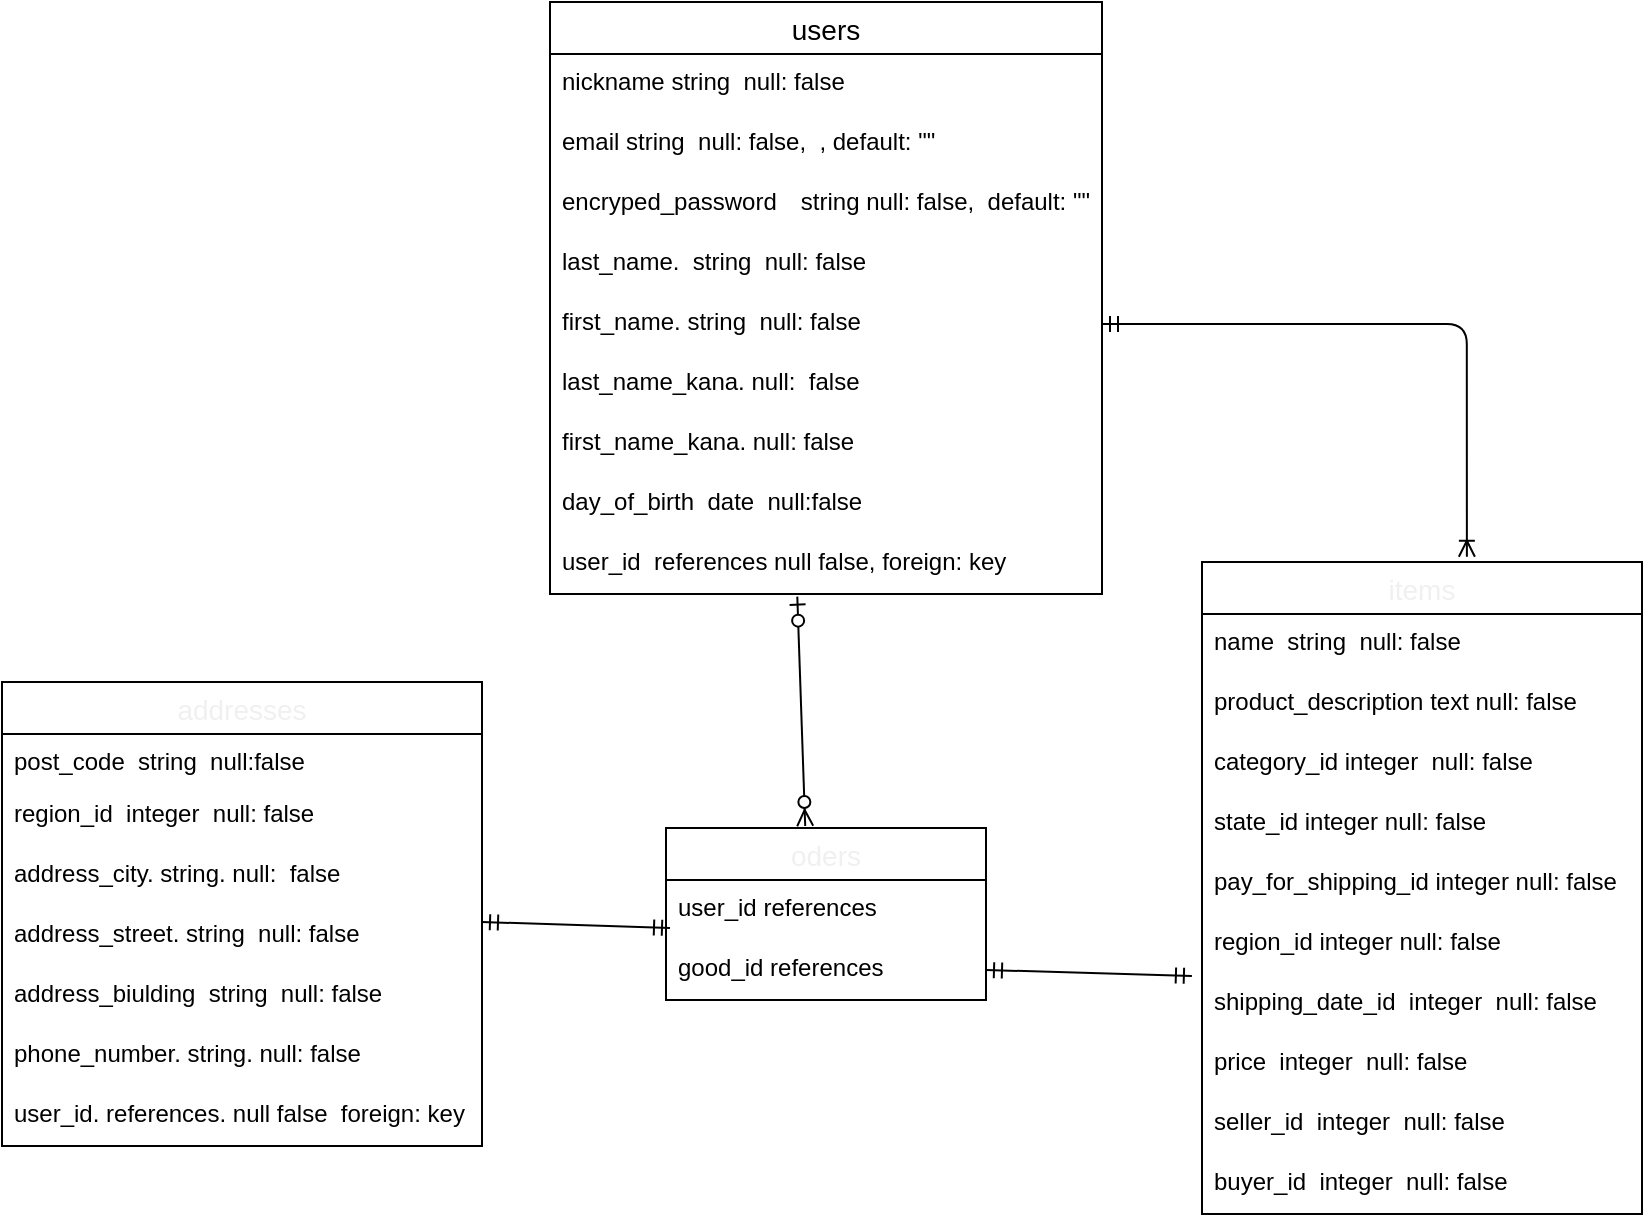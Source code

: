 <mxfile>
    <diagram id="bpbAKC3RW8mGD8jfYkrX" name="ページ1">
        <mxGraphModel dx="993" dy="633" grid="1" gridSize="10" guides="1" tooltips="1" connect="1" arrows="1" fold="1" page="1" pageScale="1" pageWidth="827" pageHeight="1169" math="0" shadow="0">
            <root>
                <mxCell id="0"/>
                <mxCell id="1" parent="0"/>
                <mxCell id="15" value="users" style="swimlane;fontStyle=0;childLayout=stackLayout;horizontal=1;startSize=26;horizontalStack=0;resizeParent=1;resizeParentMax=0;resizeLast=0;collapsible=1;marginBottom=0;align=center;fontSize=14;" vertex="1" parent="1">
                    <mxGeometry x="274" width="276" height="296" as="geometry"/>
                </mxCell>
                <mxCell id="17" value="nickname string  null: false" style="text;strokeColor=none;fillColor=none;spacingLeft=4;spacingRight=4;overflow=hidden;rotatable=0;points=[[0,0.5],[1,0.5]];portConstraint=eastwest;fontSize=12;" vertex="1" parent="15">
                    <mxGeometry y="26" width="276" height="30" as="geometry"/>
                </mxCell>
                <mxCell id="18" value="email string  null: false,  , default: &quot;&quot;" style="text;strokeColor=none;fillColor=none;spacingLeft=4;spacingRight=4;overflow=hidden;rotatable=0;points=[[0,0.5],[1,0.5]];portConstraint=eastwest;fontSize=12;" vertex="1" parent="15">
                    <mxGeometry y="56" width="276" height="30" as="geometry"/>
                </mxCell>
                <mxCell id="20" value="encryped_password　string null: false,  default: &quot;&quot;" style="text;strokeColor=none;fillColor=none;spacingLeft=4;spacingRight=4;overflow=hidden;rotatable=0;points=[[0,0.5],[1,0.5]];portConstraint=eastwest;fontSize=12;" vertex="1" parent="15">
                    <mxGeometry y="86" width="276" height="30" as="geometry"/>
                </mxCell>
                <mxCell id="80" value="last_name.  string  null: false" style="text;strokeColor=none;fillColor=none;spacingLeft=4;spacingRight=4;overflow=hidden;rotatable=0;points=[[0,0.5],[1,0.5]];portConstraint=eastwest;fontSize=12;" vertex="1" parent="15">
                    <mxGeometry y="116" width="276" height="30" as="geometry"/>
                </mxCell>
                <mxCell id="82" value="first_name. string  null: false" style="text;strokeColor=none;fillColor=none;spacingLeft=4;spacingRight=4;overflow=hidden;rotatable=0;points=[[0,0.5],[1,0.5]];portConstraint=eastwest;fontSize=12;" vertex="1" parent="15">
                    <mxGeometry y="146" width="276" height="30" as="geometry"/>
                </mxCell>
                <mxCell id="83" value="last_name_kana. null:  false" style="text;strokeColor=none;fillColor=none;spacingLeft=4;spacingRight=4;overflow=hidden;rotatable=0;points=[[0,0.5],[1,0.5]];portConstraint=eastwest;fontSize=12;" vertex="1" parent="15">
                    <mxGeometry y="176" width="276" height="30" as="geometry"/>
                </mxCell>
                <mxCell id="84" value="first_name_kana. null: false" style="text;strokeColor=none;fillColor=none;spacingLeft=4;spacingRight=4;overflow=hidden;rotatable=0;points=[[0,0.5],[1,0.5]];portConstraint=eastwest;fontSize=12;" vertex="1" parent="15">
                    <mxGeometry y="206" width="276" height="30" as="geometry"/>
                </mxCell>
                <mxCell id="85" value="day_of_birth  date  null:false " style="text;strokeColor=none;fillColor=none;spacingLeft=4;spacingRight=4;overflow=hidden;rotatable=0;points=[[0,0.5],[1,0.5]];portConstraint=eastwest;fontSize=12;" vertex="1" parent="15">
                    <mxGeometry y="236" width="276" height="30" as="geometry"/>
                </mxCell>
                <mxCell id="86" value="user_id  references null false, foreign: key " style="text;strokeColor=none;fillColor=none;spacingLeft=4;spacingRight=4;overflow=hidden;rotatable=0;points=[[0,0.5],[1,0.5]];portConstraint=eastwest;fontSize=12;" vertex="1" parent="15">
                    <mxGeometry y="266" width="276" height="30" as="geometry"/>
                </mxCell>
                <mxCell id="29" value="addresses" style="swimlane;fontStyle=0;childLayout=stackLayout;horizontal=1;startSize=26;horizontalStack=0;resizeParent=1;resizeParentMax=0;resizeLast=0;collapsible=1;marginBottom=0;align=center;fontSize=14;fontColor=#f0f0f0;" vertex="1" parent="1">
                    <mxGeometry y="340" width="240" height="232" as="geometry"/>
                </mxCell>
                <mxCell id="35" value="post_code  string  null:false" style="text;strokeColor=none;fillColor=none;spacingLeft=4;spacingRight=4;overflow=hidden;rotatable=0;points=[[0,0.5],[1,0.5]];portConstraint=eastwest;fontSize=12;" vertex="1" parent="29">
                    <mxGeometry y="26" width="240" height="26" as="geometry"/>
                </mxCell>
                <mxCell id="36" value="region_id  integer  null: false " style="text;strokeColor=none;fillColor=none;spacingLeft=4;spacingRight=4;overflow=hidden;rotatable=0;points=[[0,0.5],[1,0.5]];portConstraint=eastwest;fontSize=12;" vertex="1" parent="29">
                    <mxGeometry y="52" width="240" height="30" as="geometry"/>
                </mxCell>
                <mxCell id="37" value="address_city. string. null:  false" style="text;strokeColor=none;fillColor=none;spacingLeft=4;spacingRight=4;overflow=hidden;rotatable=0;points=[[0,0.5],[1,0.5]];portConstraint=eastwest;fontSize=12;" vertex="1" parent="29">
                    <mxGeometry y="82" width="240" height="30" as="geometry"/>
                </mxCell>
                <mxCell id="38" value="address_street. string  null: false" style="text;strokeColor=none;fillColor=none;spacingLeft=4;spacingRight=4;overflow=hidden;rotatable=0;points=[[0,0.5],[1,0.5]];portConstraint=eastwest;fontSize=12;" vertex="1" parent="29">
                    <mxGeometry y="112" width="240" height="30" as="geometry"/>
                </mxCell>
                <mxCell id="39" value="address_biulding  string  null: false" style="text;strokeColor=none;fillColor=none;spacingLeft=4;spacingRight=4;overflow=hidden;rotatable=0;points=[[0,0.5],[1,0.5]];portConstraint=eastwest;fontSize=12;" vertex="1" parent="29">
                    <mxGeometry y="142" width="240" height="30" as="geometry"/>
                </mxCell>
                <mxCell id="40" value="phone_number. string. null: false" style="text;strokeColor=none;fillColor=none;spacingLeft=4;spacingRight=4;overflow=hidden;rotatable=0;points=[[0,0.5],[1,0.5]];portConstraint=eastwest;fontSize=12;" vertex="1" parent="29">
                    <mxGeometry y="172" width="240" height="30" as="geometry"/>
                </mxCell>
                <mxCell id="41" value="user_id. references. null false  foreign: key" style="text;strokeColor=none;fillColor=none;spacingLeft=4;spacingRight=4;overflow=hidden;rotatable=0;points=[[0,0.5],[1,0.5]];portConstraint=eastwest;fontSize=12;" vertex="1" parent="29">
                    <mxGeometry y="202" width="240" height="30" as="geometry"/>
                </mxCell>
                <mxCell id="43" value="items" style="swimlane;fontStyle=0;childLayout=stackLayout;horizontal=1;startSize=26;horizontalStack=0;resizeParent=1;resizeParentMax=0;resizeLast=0;collapsible=1;marginBottom=0;align=center;fontSize=14;fontColor=#f0f0f0;" vertex="1" parent="1">
                    <mxGeometry x="600" y="280" width="220" height="326" as="geometry"/>
                </mxCell>
                <mxCell id="44" value="name  string  null: false" style="text;strokeColor=none;fillColor=none;spacingLeft=4;spacingRight=4;overflow=hidden;rotatable=0;points=[[0,0.5],[1,0.5]];portConstraint=eastwest;fontSize=12;" vertex="1" parent="43">
                    <mxGeometry y="26" width="220" height="30" as="geometry"/>
                </mxCell>
                <mxCell id="45" value="product_description text null: false" style="text;strokeColor=none;fillColor=none;spacingLeft=4;spacingRight=4;overflow=hidden;rotatable=0;points=[[0,0.5],[1,0.5]];portConstraint=eastwest;fontSize=12;" vertex="1" parent="43">
                    <mxGeometry y="56" width="220" height="30" as="geometry"/>
                </mxCell>
                <mxCell id="46" value="category_id integer  null: false" style="text;strokeColor=none;fillColor=none;spacingLeft=4;spacingRight=4;overflow=hidden;rotatable=0;points=[[0,0.5],[1,0.5]];portConstraint=eastwest;fontSize=12;" vertex="1" parent="43">
                    <mxGeometry y="86" width="220" height="30" as="geometry"/>
                </mxCell>
                <mxCell id="47" value="state_id integer null: false " style="text;strokeColor=none;fillColor=none;spacingLeft=4;spacingRight=4;overflow=hidden;rotatable=0;points=[[0,0.5],[1,0.5]];portConstraint=eastwest;fontSize=12;" vertex="1" parent="43">
                    <mxGeometry y="116" width="220" height="30" as="geometry"/>
                </mxCell>
                <mxCell id="48" value="pay_for_shipping_id integer null: false" style="text;strokeColor=none;fillColor=none;spacingLeft=4;spacingRight=4;overflow=hidden;rotatable=0;points=[[0,0.5],[1,0.5]];portConstraint=eastwest;fontSize=12;" vertex="1" parent="43">
                    <mxGeometry y="146" width="220" height="30" as="geometry"/>
                </mxCell>
                <mxCell id="49" value="region_id integer null: false " style="text;strokeColor=none;fillColor=none;spacingLeft=4;spacingRight=4;overflow=hidden;rotatable=0;points=[[0,0.5],[1,0.5]];portConstraint=eastwest;fontSize=12;" vertex="1" parent="43">
                    <mxGeometry y="176" width="220" height="30" as="geometry"/>
                </mxCell>
                <mxCell id="50" value="shipping_date_id  integer  null: false " style="text;strokeColor=none;fillColor=none;spacingLeft=4;spacingRight=4;overflow=hidden;rotatable=0;points=[[0,0.5],[1,0.5]];portConstraint=eastwest;fontSize=12;" vertex="1" parent="43">
                    <mxGeometry y="206" width="220" height="30" as="geometry"/>
                </mxCell>
                <mxCell id="51" value="price  integer  null: false " style="text;strokeColor=none;fillColor=none;spacingLeft=4;spacingRight=4;overflow=hidden;rotatable=0;points=[[0,0.5],[1,0.5]];portConstraint=eastwest;fontSize=12;" vertex="1" parent="43">
                    <mxGeometry y="236" width="220" height="30" as="geometry"/>
                </mxCell>
                <mxCell id="52" value="seller_id  integer  null: false " style="text;strokeColor=none;fillColor=none;spacingLeft=4;spacingRight=4;overflow=hidden;rotatable=0;points=[[0,0.5],[1,0.5]];portConstraint=eastwest;fontSize=12;" vertex="1" parent="43">
                    <mxGeometry y="266" width="220" height="30" as="geometry"/>
                </mxCell>
                <mxCell id="87" value="buyer_id  integer  null: false " style="text;strokeColor=none;fillColor=none;spacingLeft=4;spacingRight=4;overflow=hidden;rotatable=0;points=[[0,0.5],[1,0.5]];portConstraint=eastwest;fontSize=12;" vertex="1" parent="43">
                    <mxGeometry y="296" width="220" height="30" as="geometry"/>
                </mxCell>
                <mxCell id="57" value="oders" style="swimlane;fontStyle=0;childLayout=stackLayout;horizontal=1;startSize=26;horizontalStack=0;resizeParent=1;resizeParentMax=0;resizeLast=0;collapsible=1;marginBottom=0;align=center;fontSize=14;fontColor=#f0f0f0;" vertex="1" parent="1">
                    <mxGeometry x="332" y="413" width="160" height="86" as="geometry"/>
                </mxCell>
                <mxCell id="58" value="user_id references" style="text;strokeColor=none;fillColor=none;spacingLeft=4;spacingRight=4;overflow=hidden;rotatable=0;points=[[0,0.5],[1,0.5]];portConstraint=eastwest;fontSize=12;" vertex="1" parent="57">
                    <mxGeometry y="26" width="160" height="30" as="geometry"/>
                </mxCell>
                <mxCell id="59" value="good_id references" style="text;strokeColor=none;fillColor=none;spacingLeft=4;spacingRight=4;overflow=hidden;rotatable=0;points=[[0,0.5],[1,0.5]];portConstraint=eastwest;fontSize=12;" vertex="1" parent="57">
                    <mxGeometry y="56" width="160" height="30" as="geometry"/>
                </mxCell>
                <mxCell id="88" value="" style="edgeStyle=orthogonalEdgeStyle;fontSize=12;html=1;endArrow=ERoneToMany;startArrow=ERmandOne;fontColor=#f0f0f0;entryX=0.602;entryY=-0.008;entryDx=0;entryDy=0;entryPerimeter=0;exitX=1;exitY=0.5;exitDx=0;exitDy=0;" edge="1" parent="1" source="82" target="43">
                    <mxGeometry width="100" height="100" relative="1" as="geometry">
                        <mxPoint x="550" y="180" as="sourcePoint"/>
                        <mxPoint x="650" y="80" as="targetPoint"/>
                    </mxGeometry>
                </mxCell>
                <mxCell id="89" value="" style="fontSize=12;html=1;endArrow=ERmandOne;startArrow=ERmandOne;fontColor=#f0f0f0;" edge="1" parent="1">
                    <mxGeometry width="100" height="100" relative="1" as="geometry">
                        <mxPoint x="240" y="460" as="sourcePoint"/>
                        <mxPoint x="334" y="463" as="targetPoint"/>
                    </mxGeometry>
                </mxCell>
                <mxCell id="90" value="" style="fontSize=12;html=1;endArrow=ERzeroToMany;startArrow=ERzeroToOne;fontColor=#f0f0f0;exitX=0.448;exitY=1.044;exitDx=0;exitDy=0;exitPerimeter=0;entryX=0.435;entryY=-0.012;entryDx=0;entryDy=0;entryPerimeter=0;" edge="1" parent="1" source="86" target="57">
                    <mxGeometry width="100" height="100" relative="1" as="geometry">
                        <mxPoint x="400" y="410" as="sourcePoint"/>
                        <mxPoint x="500" y="310" as="targetPoint"/>
                    </mxGeometry>
                </mxCell>
                <mxCell id="92" value="" style="fontSize=12;html=1;endArrow=ERmandOne;startArrow=ERmandOne;fontColor=#f0f0f0;entryX=-0.023;entryY=1.033;entryDx=0;entryDy=0;entryPerimeter=0;exitX=1;exitY=0.5;exitDx=0;exitDy=0;" edge="1" parent="1" source="59" target="49">
                    <mxGeometry width="100" height="100" relative="1" as="geometry">
                        <mxPoint x="490" y="490" as="sourcePoint"/>
                        <mxPoint x="590" y="390" as="targetPoint"/>
                    </mxGeometry>
                </mxCell>
            </root>
        </mxGraphModel>
    </diagram>
</mxfile>